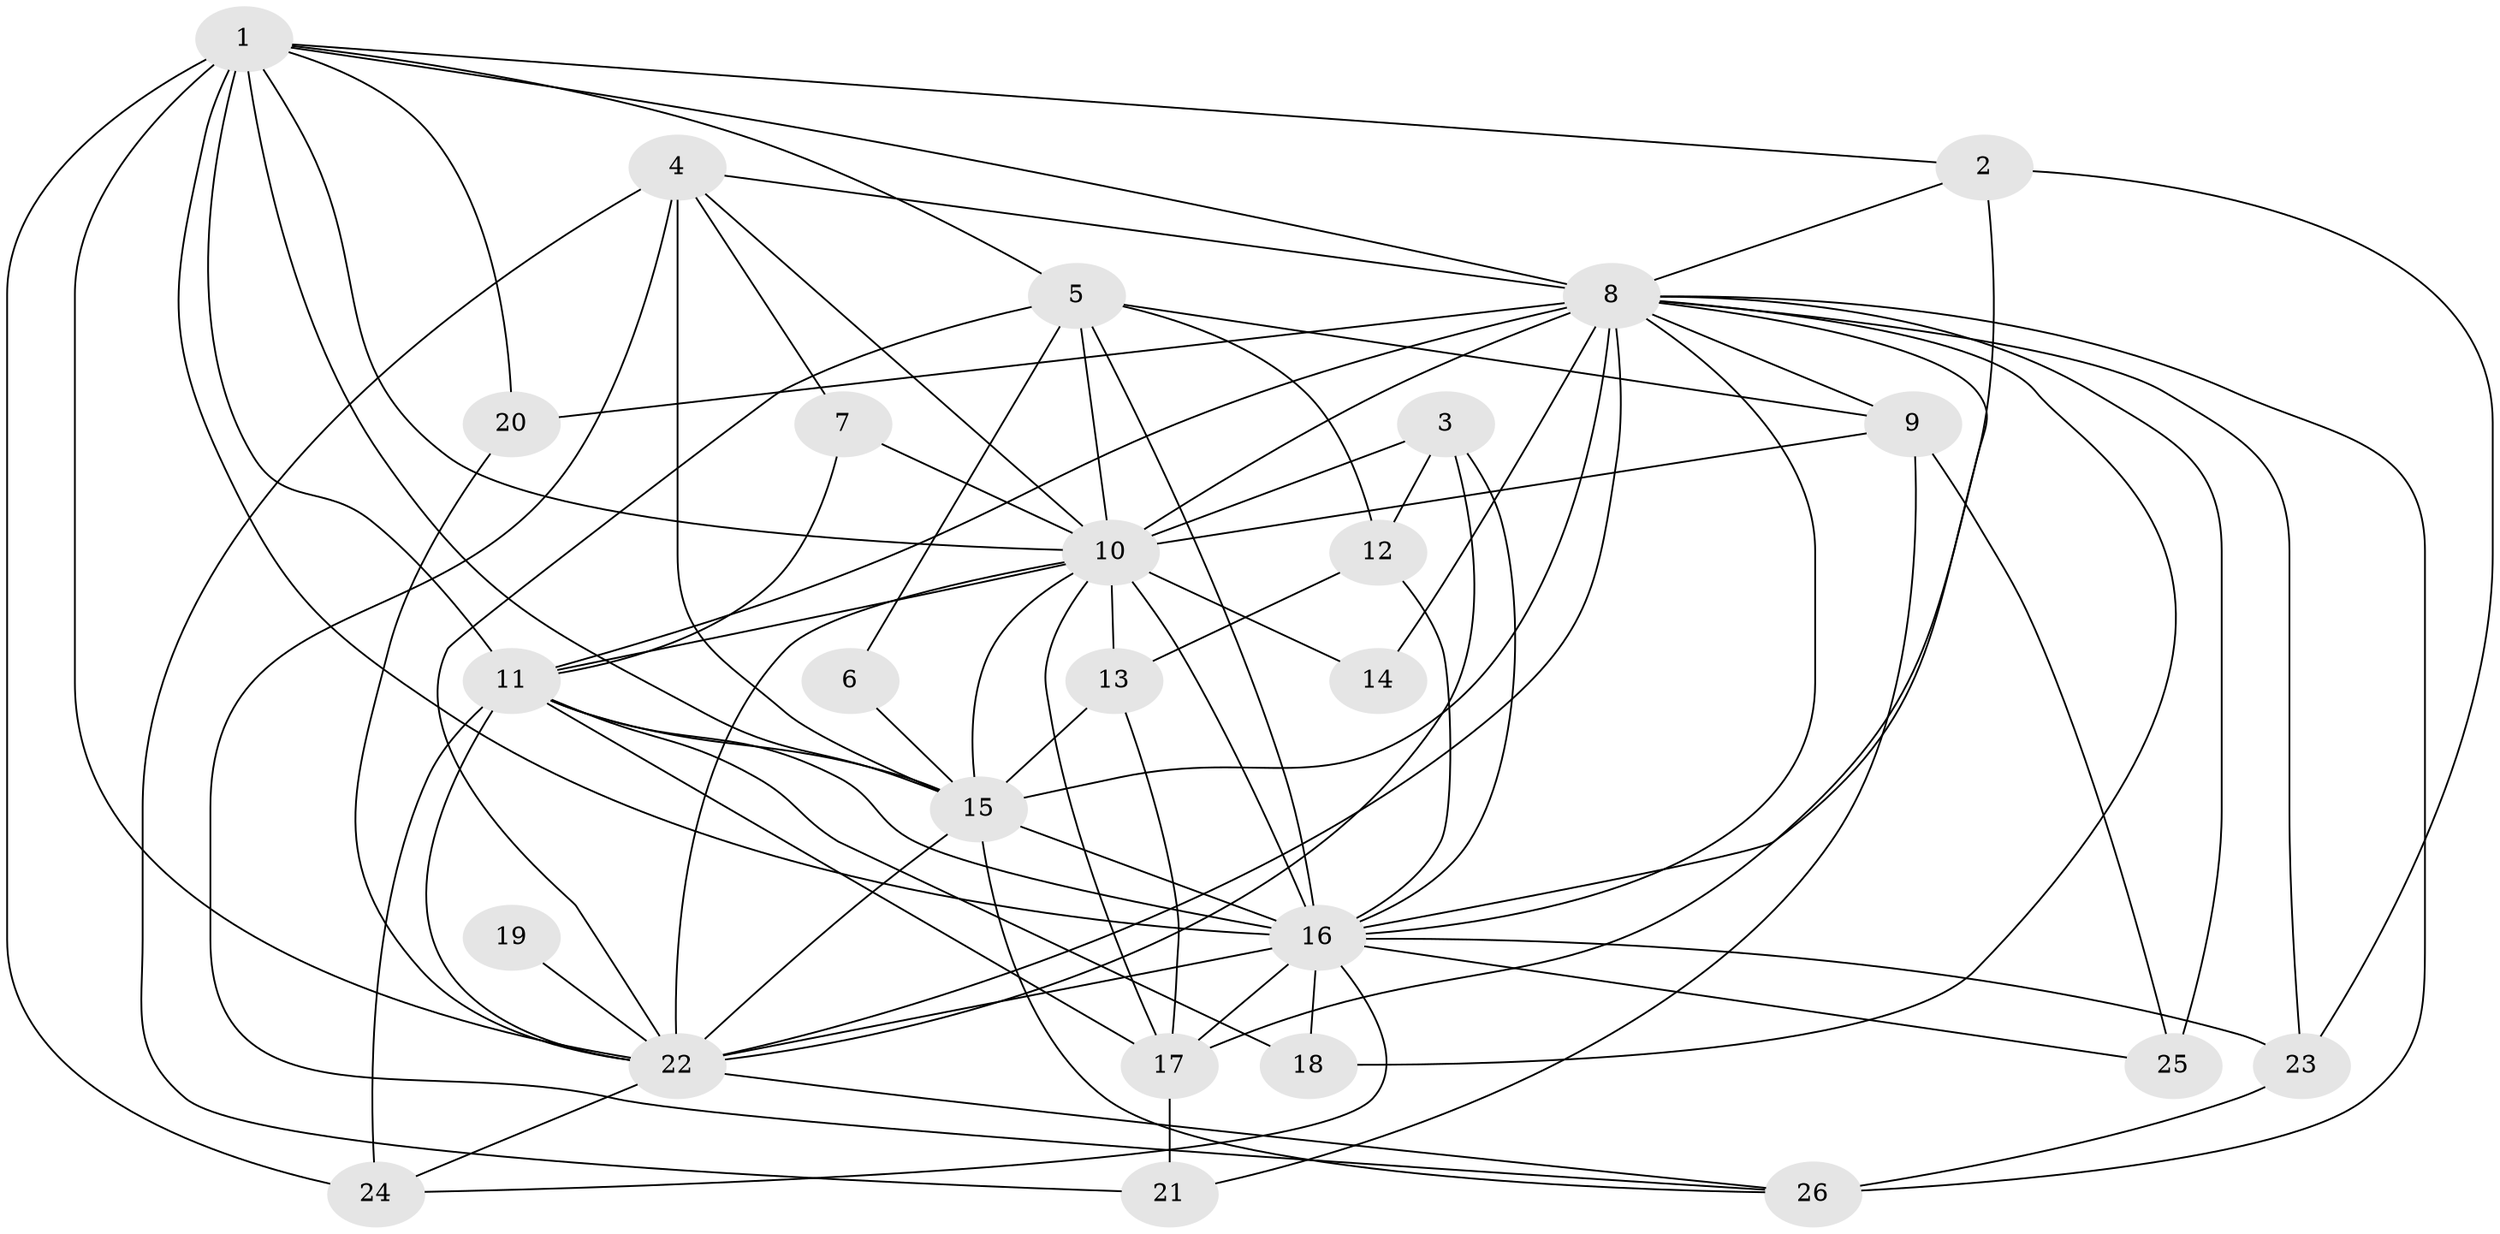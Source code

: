// original degree distribution, {19: 0.011904761904761904, 17: 0.011904761904761904, 22: 0.023809523809523808, 25: 0.011904761904761904, 18: 0.011904761904761904, 13: 0.011904761904761904, 21: 0.011904761904761904, 12: 0.023809523809523808, 2: 0.5357142857142857, 7: 0.023809523809523808, 4: 0.03571428571428571, 3: 0.20238095238095238, 5: 0.047619047619047616, 6: 0.03571428571428571}
// Generated by graph-tools (version 1.1) at 2025/36/03/04/25 23:36:23]
// undirected, 26 vertices, 80 edges
graph export_dot {
  node [color=gray90,style=filled];
  1;
  2;
  3;
  4;
  5;
  6;
  7;
  8;
  9;
  10;
  11;
  12;
  13;
  14;
  15;
  16;
  17;
  18;
  19;
  20;
  21;
  22;
  23;
  24;
  25;
  26;
  1 -- 2 [weight=2.0];
  1 -- 5 [weight=1.0];
  1 -- 8 [weight=2.0];
  1 -- 10 [weight=2.0];
  1 -- 11 [weight=1.0];
  1 -- 15 [weight=1.0];
  1 -- 16 [weight=4.0];
  1 -- 20 [weight=1.0];
  1 -- 22 [weight=3.0];
  1 -- 24 [weight=1.0];
  2 -- 8 [weight=1.0];
  2 -- 16 [weight=2.0];
  2 -- 23 [weight=1.0];
  3 -- 10 [weight=1.0];
  3 -- 12 [weight=1.0];
  3 -- 16 [weight=1.0];
  3 -- 22 [weight=1.0];
  4 -- 7 [weight=1.0];
  4 -- 8 [weight=1.0];
  4 -- 10 [weight=1.0];
  4 -- 15 [weight=2.0];
  4 -- 21 [weight=1.0];
  4 -- 26 [weight=1.0];
  5 -- 6 [weight=1.0];
  5 -- 9 [weight=1.0];
  5 -- 10 [weight=1.0];
  5 -- 12 [weight=1.0];
  5 -- 16 [weight=1.0];
  5 -- 22 [weight=1.0];
  6 -- 15 [weight=2.0];
  7 -- 10 [weight=1.0];
  7 -- 11 [weight=1.0];
  8 -- 9 [weight=2.0];
  8 -- 10 [weight=8.0];
  8 -- 11 [weight=2.0];
  8 -- 14 [weight=2.0];
  8 -- 15 [weight=2.0];
  8 -- 16 [weight=4.0];
  8 -- 17 [weight=1.0];
  8 -- 18 [weight=3.0];
  8 -- 20 [weight=2.0];
  8 -- 22 [weight=3.0];
  8 -- 23 [weight=1.0];
  8 -- 25 [weight=1.0];
  8 -- 26 [weight=2.0];
  9 -- 10 [weight=1.0];
  9 -- 21 [weight=1.0];
  9 -- 25 [weight=1.0];
  10 -- 11 [weight=3.0];
  10 -- 13 [weight=1.0];
  10 -- 14 [weight=1.0];
  10 -- 15 [weight=3.0];
  10 -- 16 [weight=4.0];
  10 -- 17 [weight=2.0];
  10 -- 22 [weight=4.0];
  11 -- 15 [weight=1.0];
  11 -- 16 [weight=2.0];
  11 -- 17 [weight=1.0];
  11 -- 18 [weight=1.0];
  11 -- 22 [weight=1.0];
  11 -- 24 [weight=2.0];
  12 -- 13 [weight=1.0];
  12 -- 16 [weight=2.0];
  13 -- 15 [weight=1.0];
  13 -- 17 [weight=1.0];
  15 -- 16 [weight=3.0];
  15 -- 22 [weight=1.0];
  15 -- 26 [weight=1.0];
  16 -- 17 [weight=1.0];
  16 -- 18 [weight=2.0];
  16 -- 22 [weight=2.0];
  16 -- 23 [weight=1.0];
  16 -- 24 [weight=2.0];
  16 -- 25 [weight=1.0];
  17 -- 21 [weight=2.0];
  19 -- 22 [weight=1.0];
  20 -- 22 [weight=1.0];
  22 -- 24 [weight=1.0];
  22 -- 26 [weight=1.0];
  23 -- 26 [weight=1.0];
}
